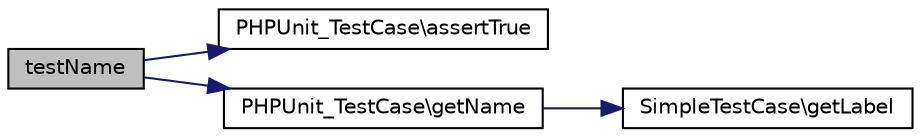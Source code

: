 digraph "testName"
{
  edge [fontname="Helvetica",fontsize="10",labelfontname="Helvetica",labelfontsize="10"];
  node [fontname="Helvetica",fontsize="10",shape=record];
  rankdir="LR";
  Node1 [label="testName",height=0.2,width=0.4,color="black", fillcolor="grey75", style="filled" fontcolor="black"];
  Node1 -> Node2 [color="midnightblue",fontsize="10",style="solid",fontname="Helvetica"];
  Node2 [label="PHPUnit_TestCase\\assertTrue",height=0.2,width=0.4,color="black", fillcolor="white", style="filled",URL="$class_p_h_p_unit___test_case.html#a403771e3a0984ae83c194e72281becb4"];
  Node1 -> Node3 [color="midnightblue",fontsize="10",style="solid",fontname="Helvetica"];
  Node3 [label="PHPUnit_TestCase\\getName",height=0.2,width=0.4,color="black", fillcolor="white", style="filled",URL="$class_p_h_p_unit___test_case.html#a3d0963e68bb313b163a73f2803c64600"];
  Node3 -> Node4 [color="midnightblue",fontsize="10",style="solid",fontname="Helvetica"];
  Node4 [label="SimpleTestCase\\getLabel",height=0.2,width=0.4,color="black", fillcolor="white", style="filled",URL="$class_simple_test_case.html#a14c4e7420d903d3e40342266333d2ecf"];
}
